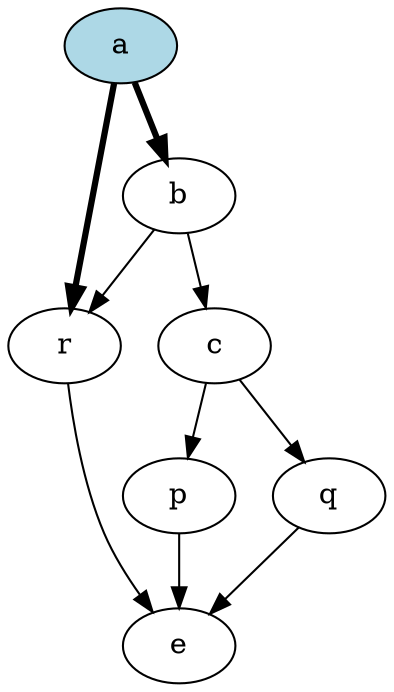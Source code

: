 digraph {
    a [style = filled, fillcolor = lightblue];

    a -> b [penwidth = 3];
    a -> r [penwidth = 3];
    b -> c [];
    b -> r [];
    c -> p [];
    c -> q [];
    p -> e [];
    q -> e [];
    r -> e [];
}
